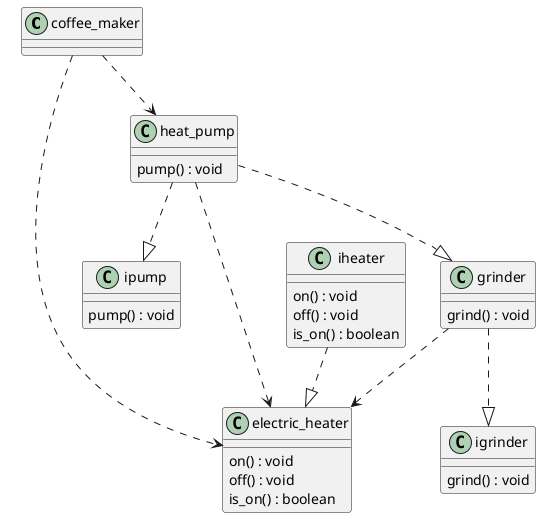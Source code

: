 @startuml uml_dumper.png
"coffee_maker" ..> "electric_heater"
"coffee_maker" ..> "heat_pump"

"iheater" ..|> "electric_heater"
"iheater" : on() : void
"iheater" : off() : void
"iheater" : is_on() : boolean

"grinder" ..|> "igrinder"
"igrinder" : grind() : void
"grinder" ..> "electric_heater"
"grinder" : grind() : void

"electric_heater" : on() : void
"electric_heater" : off() : void
"electric_heater" : is_on() : boolean

"ipump" : pump() : void

"heat_pump" ..> "electric_heater"
"heat_pump" : pump() : void

"heat_pump" ..|> "ipump"
"heat_pump" ..|> "grinder"

@enduml



